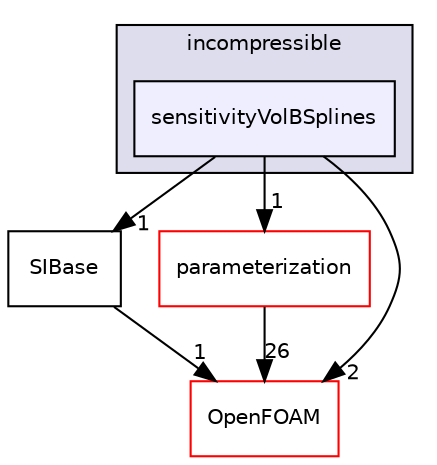 digraph "src/optimisation/adjointOptimisation/adjoint/optimisation/adjointSensitivity/incompressible/sensitivityVolBSplines" {
  bgcolor=transparent;
  compound=true
  node [ fontsize="10", fontname="Helvetica"];
  edge [ labelfontsize="10", labelfontname="Helvetica"];
  subgraph clusterdir_2b473d201aab52bb890a8b3370c59272 {
    graph [ bgcolor="#ddddee", pencolor="black", label="incompressible" fontname="Helvetica", fontsize="10", URL="dir_2b473d201aab52bb890a8b3370c59272.html"]
  dir_b762c28ee601afb6c58f10a5b1d896b6 [shape=box, label="sensitivityVolBSplines", style="filled", fillcolor="#eeeeff", pencolor="black", URL="dir_b762c28ee601afb6c58f10a5b1d896b6.html"];
  }
  dir_c9f41f3719fa69d022e2a1134e41ed21 [shape=box label="SIBase" URL="dir_c9f41f3719fa69d022e2a1134e41ed21.html"];
  dir_b99de617d441e60a7bad4cdf0a5e480b [shape=box label="parameterization" color="red" URL="dir_b99de617d441e60a7bad4cdf0a5e480b.html"];
  dir_c5473ff19b20e6ec4dfe5c310b3778a8 [shape=box label="OpenFOAM" color="red" URL="dir_c5473ff19b20e6ec4dfe5c310b3778a8.html"];
  dir_c9f41f3719fa69d022e2a1134e41ed21->dir_c5473ff19b20e6ec4dfe5c310b3778a8 [headlabel="1", labeldistance=1.5 headhref="dir_002848_002151.html"];
  dir_b762c28ee601afb6c58f10a5b1d896b6->dir_c9f41f3719fa69d022e2a1134e41ed21 [headlabel="1", labeldistance=1.5 headhref="dir_002846_002848.html"];
  dir_b762c28ee601afb6c58f10a5b1d896b6->dir_b99de617d441e60a7bad4cdf0a5e480b [headlabel="1", labeldistance=1.5 headhref="dir_002846_002883.html"];
  dir_b762c28ee601afb6c58f10a5b1d896b6->dir_c5473ff19b20e6ec4dfe5c310b3778a8 [headlabel="2", labeldistance=1.5 headhref="dir_002846_002151.html"];
  dir_b99de617d441e60a7bad4cdf0a5e480b->dir_c5473ff19b20e6ec4dfe5c310b3778a8 [headlabel="26", labeldistance=1.5 headhref="dir_002883_002151.html"];
}
